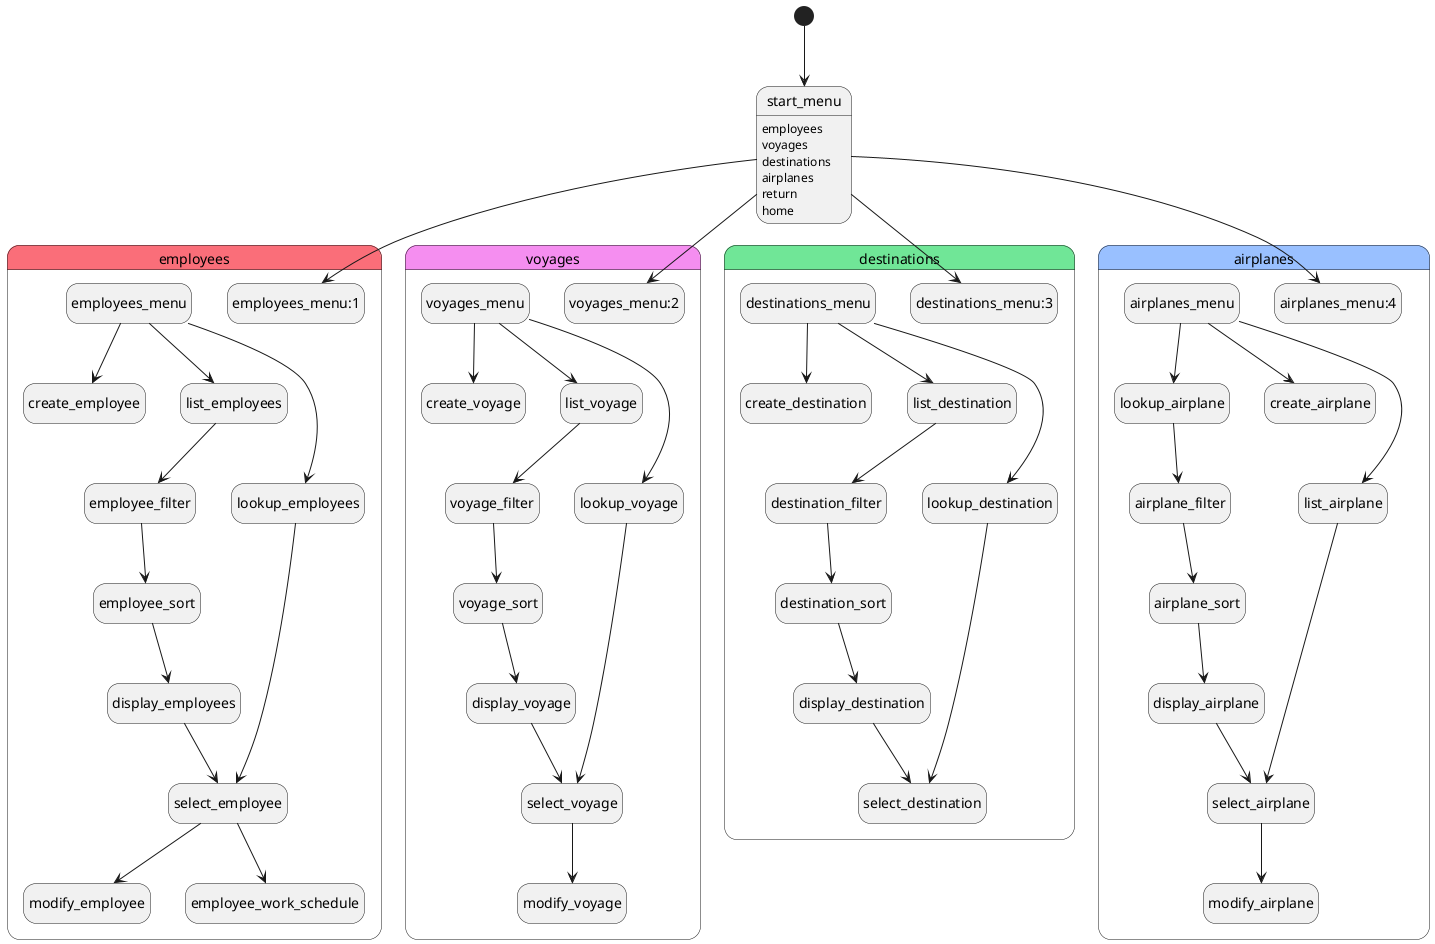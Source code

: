@startuml all of it 
hide empty description
[*] --> start_menu
start_menu:employees
start_menu:voyages
start_menu:destinations
start_menu:airplanes
start_menu:return
start_menu:home
' -------------------------------------------------------------------------
' -------------------------------------------------------------------------
state employees #fa6e79 {
    start_menu --> employees_menu:1

    employees_menu --> create_employee

    employees_menu --> list_employees
    list_employees --> employee_filter
    employee_filter --> employee_sort
    employee_sort --> display_employees
    display_employees --> select_employee

    employees_menu --> lookup_employees
    lookup_employees --> select_employee
    select_employee --> modify_employee
    select_employee --> employee_work_schedule

}



' -------------------------------------------------------------------------
' -------------------------------------------------------------------------
state voyages #f58ef0 {
    start_menu --> voyages_menu:2
    voyages_menu --> create_voyage

    voyages_menu --> list_voyage
    list_voyage --> voyage_filter
    voyage_filter --> voyage_sort
    voyage_sort --> display_voyage
    display_voyage --> select_voyage

    select_voyage --> modify_voyage

    voyages_menu --> lookup_voyage
    lookup_voyage --> select_voyage
}



' -------------------------------------------------------------------------
' -------------------------------------------------------------------------

state destinations #70e697 {
    start_menu --> destinations_menu:3

    destinations_menu --> create_destination

    destinations_menu --> list_destination
    list_destination --> destination_filter
    destination_filter --> destination_sort
    destination_sort --> display_destination

    display_destination --> select_destination

    destinations_menu --> lookup_destination
    lookup_destination --> select_destination
}



' -------------------------------------------------------------------------
' -------------------------------------------------------------------------

state airplanes #99c0ff {
    start_menu --> airplanes_menu:4

    airplanes_menu --> lookup_airplane
    lookup_airplane --> airplane_filter


    airplane_filter --> airplane_sort
    airplane_sort --> display_airplane
    display_airplane --> select_airplane
    select_airplane --> modify_airplane

    airplanes_menu --> create_airplane

    airplanes_menu --> list_airplane
    list_airplane --> select_airplane
}


' -------------------------------------------------------------------------
' -------------------------------------------------------------------------





@enduml